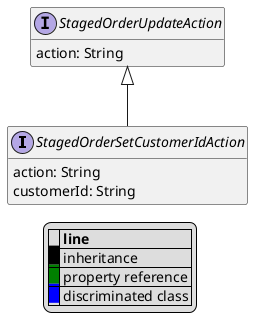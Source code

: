@startuml

hide empty fields
hide empty methods
legend
|= |= line |
|<back:black>   </back>| inheritance |
|<back:green>   </back>| property reference |
|<back:blue>   </back>| discriminated class |
endlegend
interface StagedOrderSetCustomerIdAction [[StagedOrderSetCustomerIdAction.svg]] extends StagedOrderUpdateAction {
    action: String
    customerId: String
}
interface StagedOrderUpdateAction [[StagedOrderUpdateAction.svg]]  {
    action: String
}





@enduml
